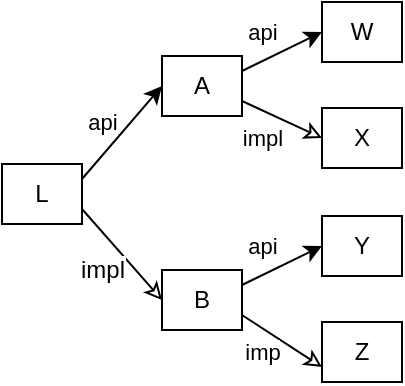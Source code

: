 <mxfile pages="3" version="11.2.5" type="device"><diagram id="7plY2zW4hJgWtppObYrL" name="Page-1"><mxGraphModel dx="1106" dy="770" grid="1" gridSize="10" guides="1" tooltips="1" connect="1" arrows="1" fold="1" page="1" pageScale="1" pageWidth="413" pageHeight="583" math="0" shadow="0"><root><mxCell id="0"/><mxCell id="1" parent="0"/><mxCell id="8zp6s7hADBYM3eCLd2NL-9" value="api" style="rounded=0;orthogonalLoop=1;jettySize=auto;html=1;exitX=1;exitY=0.25;exitDx=0;exitDy=0;entryX=0;entryY=0.5;entryDx=0;entryDy=0;" parent="1" source="8zp6s7hADBYM3eCLd2NL-1" target="8zp6s7hADBYM3eCLd2NL-3" edge="1"><mxGeometry x="-0.083" y="11" relative="1" as="geometry"><mxPoint as="offset"/></mxGeometry></mxCell><mxCell id="8zp6s7hADBYM3eCLd2NL-12" style="edgeStyle=none;rounded=0;orthogonalLoop=1;jettySize=auto;html=1;exitX=1;exitY=0.75;exitDx=0;exitDy=0;entryX=0;entryY=0.5;entryDx=0;entryDy=0;endArrow=classic;endFill=0;" parent="1" source="8zp6s7hADBYM3eCLd2NL-1" target="8zp6s7hADBYM3eCLd2NL-8" edge="1"><mxGeometry relative="1" as="geometry"/></mxCell><mxCell id="8zp6s7hADBYM3eCLd2NL-21" value="impl" style="text;html=1;resizable=0;points=[];align=center;verticalAlign=middle;labelBackgroundColor=#ffffff;" parent="8zp6s7hADBYM3eCLd2NL-12" vertex="1" connectable="0"><mxGeometry x="-0.099" relative="1" as="geometry"><mxPoint x="-8" y="10" as="offset"/></mxGeometry></mxCell><mxCell id="8zp6s7hADBYM3eCLd2NL-1" value="L" style="rounded=0;whiteSpace=wrap;html=1;" parent="1" vertex="1"><mxGeometry x="40" y="91" width="40" height="30" as="geometry"/></mxCell><mxCell id="8zp6s7hADBYM3eCLd2NL-10" value="api" style="edgeStyle=none;rounded=0;orthogonalLoop=1;jettySize=auto;html=1;exitX=1;exitY=0.25;exitDx=0;exitDy=0;entryX=0;entryY=0.5;entryDx=0;entryDy=0;" parent="1" source="8zp6s7hADBYM3eCLd2NL-3" target="8zp6s7hADBYM3eCLd2NL-4" edge="1"><mxGeometry x="-0.212" y="13" relative="1" as="geometry"><mxPoint as="offset"/></mxGeometry></mxCell><mxCell id="8zp6s7hADBYM3eCLd2NL-13" value="impl" style="edgeStyle=none;rounded=0;orthogonalLoop=1;jettySize=auto;html=1;exitX=1;exitY=0.75;exitDx=0;exitDy=0;entryX=0;entryY=0.5;entryDx=0;entryDy=0;endArrow=classic;endFill=0;" parent="1" source="8zp6s7hADBYM3eCLd2NL-3" target="8zp6s7hADBYM3eCLd2NL-5" edge="1"><mxGeometry x="-0.236" y="-13" relative="1" as="geometry"><mxPoint as="offset"/></mxGeometry></mxCell><mxCell id="8zp6s7hADBYM3eCLd2NL-3" value="A" style="rounded=0;whiteSpace=wrap;html=1;" parent="1" vertex="1"><mxGeometry x="120" y="37" width="40" height="30" as="geometry"/></mxCell><mxCell id="8zp6s7hADBYM3eCLd2NL-4" value="W" style="rounded=0;whiteSpace=wrap;html=1;" parent="1" vertex="1"><mxGeometry x="200" y="10" width="40" height="30" as="geometry"/></mxCell><mxCell id="8zp6s7hADBYM3eCLd2NL-5" value="X" style="rounded=0;whiteSpace=wrap;html=1;" parent="1" vertex="1"><mxGeometry x="200" y="63" width="40" height="30" as="geometry"/></mxCell><mxCell id="8zp6s7hADBYM3eCLd2NL-6" value="Y" style="rounded=0;whiteSpace=wrap;html=1;" parent="1" vertex="1"><mxGeometry x="200" y="117" width="40" height="30" as="geometry"/></mxCell><mxCell id="8zp6s7hADBYM3eCLd2NL-7" value="Z" style="rounded=0;whiteSpace=wrap;html=1;" parent="1" vertex="1"><mxGeometry x="200" y="170" width="40" height="30" as="geometry"/></mxCell><mxCell id="8zp6s7hADBYM3eCLd2NL-11" style="edgeStyle=none;rounded=0;orthogonalLoop=1;jettySize=auto;html=1;exitX=1;exitY=0.25;exitDx=0;exitDy=0;entryX=0;entryY=0.5;entryDx=0;entryDy=0;" parent="1" source="8zp6s7hADBYM3eCLd2NL-8" target="8zp6s7hADBYM3eCLd2NL-6" edge="1"><mxGeometry relative="1" as="geometry"/></mxCell><mxCell id="8zp6s7hADBYM3eCLd2NL-16" value="&lt;span style=&quot;font-size: 11px&quot;&gt;api&lt;/span&gt;" style="text;html=1;resizable=0;points=[];align=center;verticalAlign=middle;labelBackgroundColor=#ffffff;" parent="8zp6s7hADBYM3eCLd2NL-11" vertex="1" connectable="0"><mxGeometry x="-0.187" y="3" relative="1" as="geometry"><mxPoint x="-5" y="-9" as="offset"/></mxGeometry></mxCell><mxCell id="8zp6s7hADBYM3eCLd2NL-14" value="imp" style="edgeStyle=none;rounded=0;orthogonalLoop=1;jettySize=auto;html=1;exitX=1;exitY=0.75;exitDx=0;exitDy=0;entryX=0;entryY=0.75;entryDx=0;entryDy=0;endArrow=classic;endFill=0;" parent="1" source="8zp6s7hADBYM3eCLd2NL-8" target="8zp6s7hADBYM3eCLd2NL-7" edge="1"><mxGeometry x="-0.226" y="-10" relative="1" as="geometry"><mxPoint as="offset"/></mxGeometry></mxCell><mxCell id="8zp6s7hADBYM3eCLd2NL-8" value="B" style="rounded=0;whiteSpace=wrap;html=1;" parent="1" vertex="1"><mxGeometry x="120" y="144" width="40" height="30" as="geometry"/></mxCell></root></mxGraphModel></diagram><diagram id="YFJcWVsX8Rmuotjlaydx" name="Page-2"><mxGraphModel dx="1106" dy="770" grid="1" gridSize="10" guides="1" tooltips="1" connect="1" arrows="1" fold="1" page="1" pageScale="1" pageWidth="413" pageHeight="583" math="0" shadow="0"><root><mxCell id="1_zsMOJ94lm5Hg4yNlQI-0"/><mxCell id="1_zsMOJ94lm5Hg4yNlQI-1" parent="1_zsMOJ94lm5Hg4yNlQI-0"/><mxCell id="bI2mkV9JmHhzaybwgOF4-0" value="api" style="rounded=0;orthogonalLoop=1;jettySize=auto;html=1;exitX=1;exitY=0.25;exitDx=0;exitDy=0;entryX=0;entryY=0.5;entryDx=0;entryDy=0;" parent="1_zsMOJ94lm5Hg4yNlQI-1" source="bI2mkV9JmHhzaybwgOF4-3" target="bI2mkV9JmHhzaybwgOF4-6" edge="1"><mxGeometry x="-0.083" y="11" relative="1" as="geometry"><mxPoint as="offset"/></mxGeometry></mxCell><mxCell id="bI2mkV9JmHhzaybwgOF4-1" style="edgeStyle=none;rounded=0;orthogonalLoop=1;jettySize=auto;html=1;exitX=1;exitY=0.75;exitDx=0;exitDy=0;entryX=0;entryY=0.5;entryDx=0;entryDy=0;endArrow=classic;endFill=0;" parent="1_zsMOJ94lm5Hg4yNlQI-1" source="bI2mkV9JmHhzaybwgOF4-3" target="bI2mkV9JmHhzaybwgOF4-14" edge="1"><mxGeometry relative="1" as="geometry"/></mxCell><mxCell id="bI2mkV9JmHhzaybwgOF4-2" value="impl" style="text;html=1;resizable=0;points=[];align=center;verticalAlign=middle;labelBackgroundColor=#ffffff;" parent="bI2mkV9JmHhzaybwgOF4-1" vertex="1" connectable="0"><mxGeometry x="-0.099" relative="1" as="geometry"><mxPoint x="-8" y="10" as="offset"/></mxGeometry></mxCell><mxCell id="bI2mkV9JmHhzaybwgOF4-3" value="L" style="rounded=0;whiteSpace=wrap;html=1;fillColor=#dae8fc;strokeColor=#6c8ebf;" parent="1_zsMOJ94lm5Hg4yNlQI-1" vertex="1"><mxGeometry x="120" y="93" width="40" height="30" as="geometry"/></mxCell><mxCell id="bI2mkV9JmHhzaybwgOF4-4" value="api" style="edgeStyle=none;rounded=0;orthogonalLoop=1;jettySize=auto;html=1;exitX=1;exitY=0.25;exitDx=0;exitDy=0;entryX=0;entryY=0.5;entryDx=0;entryDy=0;" parent="1_zsMOJ94lm5Hg4yNlQI-1" source="bI2mkV9JmHhzaybwgOF4-6" target="bI2mkV9JmHhzaybwgOF4-7" edge="1"><mxGeometry x="-0.212" y="13" relative="1" as="geometry"><mxPoint as="offset"/></mxGeometry></mxCell><mxCell id="bI2mkV9JmHhzaybwgOF4-5" value="impl" style="edgeStyle=none;rounded=0;orthogonalLoop=1;jettySize=auto;html=1;exitX=1;exitY=0.75;exitDx=0;exitDy=0;entryX=0;entryY=0.5;entryDx=0;entryDy=0;endArrow=classic;endFill=0;" parent="1_zsMOJ94lm5Hg4yNlQI-1" source="bI2mkV9JmHhzaybwgOF4-6" target="bI2mkV9JmHhzaybwgOF4-8" edge="1"><mxGeometry x="-0.236" y="-13" relative="1" as="geometry"><mxPoint as="offset"/></mxGeometry></mxCell><mxCell id="bI2mkV9JmHhzaybwgOF4-6" value="A" style="rounded=0;whiteSpace=wrap;html=1;fillColor=#dae8fc;strokeColor=#6c8ebf;" parent="1_zsMOJ94lm5Hg4yNlQI-1" vertex="1"><mxGeometry x="200" y="39" width="40" height="30" as="geometry"/></mxCell><mxCell id="bI2mkV9JmHhzaybwgOF4-7" value="W" style="rounded=0;whiteSpace=wrap;html=1;fillColor=#dae8fc;strokeColor=#6c8ebf;" parent="1_zsMOJ94lm5Hg4yNlQI-1" vertex="1"><mxGeometry x="280" y="12" width="40" height="30" as="geometry"/></mxCell><mxCell id="bI2mkV9JmHhzaybwgOF4-8" value="X" style="rounded=0;whiteSpace=wrap;html=1;" parent="1_zsMOJ94lm5Hg4yNlQI-1" vertex="1"><mxGeometry x="280" y="65" width="40" height="30" as="geometry"/></mxCell><mxCell id="bI2mkV9JmHhzaybwgOF4-9" value="Y" style="rounded=0;whiteSpace=wrap;html=1;" parent="1_zsMOJ94lm5Hg4yNlQI-1" vertex="1"><mxGeometry x="280" y="119" width="40" height="30" as="geometry"/></mxCell><mxCell id="bI2mkV9JmHhzaybwgOF4-10" value="Z" style="rounded=0;whiteSpace=wrap;html=1;" parent="1_zsMOJ94lm5Hg4yNlQI-1" vertex="1"><mxGeometry x="280" y="172" width="40" height="30" as="geometry"/></mxCell><mxCell id="bI2mkV9JmHhzaybwgOF4-11" style="edgeStyle=none;rounded=0;orthogonalLoop=1;jettySize=auto;html=1;exitX=1;exitY=0.25;exitDx=0;exitDy=0;entryX=0;entryY=0.5;entryDx=0;entryDy=0;" parent="1_zsMOJ94lm5Hg4yNlQI-1" source="bI2mkV9JmHhzaybwgOF4-14" target="bI2mkV9JmHhzaybwgOF4-9" edge="1"><mxGeometry relative="1" as="geometry"/></mxCell><mxCell id="bI2mkV9JmHhzaybwgOF4-12" value="&lt;span style=&quot;font-size: 11px&quot;&gt;api&lt;/span&gt;" style="text;html=1;resizable=0;points=[];align=center;verticalAlign=middle;labelBackgroundColor=#ffffff;" parent="bI2mkV9JmHhzaybwgOF4-11" vertex="1" connectable="0"><mxGeometry x="-0.187" y="3" relative="1" as="geometry"><mxPoint x="-5" y="-9" as="offset"/></mxGeometry></mxCell><mxCell id="bI2mkV9JmHhzaybwgOF4-13" value="imp" style="edgeStyle=none;rounded=0;orthogonalLoop=1;jettySize=auto;html=1;exitX=1;exitY=0.75;exitDx=0;exitDy=0;entryX=0;entryY=0.75;entryDx=0;entryDy=0;endArrow=classic;endFill=0;" parent="1_zsMOJ94lm5Hg4yNlQI-1" source="bI2mkV9JmHhzaybwgOF4-14" target="bI2mkV9JmHhzaybwgOF4-10" edge="1"><mxGeometry x="-0.226" y="-10" relative="1" as="geometry"><mxPoint as="offset"/></mxGeometry></mxCell><mxCell id="bI2mkV9JmHhzaybwgOF4-14" value="B" style="rounded=0;whiteSpace=wrap;html=1;" parent="1_zsMOJ94lm5Hg4yNlQI-1" vertex="1"><mxGeometry x="200" y="146" width="40" height="30" as="geometry"/></mxCell><mxCell id="irV33H5HT4ocjEy6Ss4t-2" style="edgeStyle=orthogonalEdgeStyle;rounded=0;orthogonalLoop=1;jettySize=auto;html=1;exitX=1;exitY=0.5;exitDx=0;exitDy=0;entryX=0;entryY=0.5;entryDx=0;entryDy=0;endArrow=open;endFill=0;" edge="1" parent="1_zsMOJ94lm5Hg4yNlQI-1" target="bI2mkV9JmHhzaybwgOF4-3"><mxGeometry relative="1" as="geometry"><mxPoint x="99" y="108" as="sourcePoint"/></mxGeometry></mxCell><mxCell id="irV33H5HT4ocjEy6Ss4t-4" value="&lt;span style=&quot;white-space: normal&quot;&gt;consumer&lt;/span&gt;&lt;br style=&quot;white-space: normal&quot;&gt;&lt;span style=&quot;white-space: normal&quot;&gt;project&lt;/span&gt;" style="rounded=1;whiteSpace=wrap;html=1;fillColor=#ffe6cc;strokeColor=#d79b00;" vertex="1" parent="1_zsMOJ94lm5Hg4yNlQI-1"><mxGeometry x="10" y="88" width="90" height="40" as="geometry"/></mxCell><mxCell id="BMRecKKMI7zdufuiNnZG-0" value="&lt;font color=&quot;#7ea6e0&quot;&gt;Classpath at&amp;nbsp;compile time&lt;/font&gt;" style="text;html=1;resizable=0;points=[];autosize=1;align=left;verticalAlign=top;spacingTop=-4;" vertex="1" parent="1_zsMOJ94lm5Hg4yNlQI-1"><mxGeometry x="10" y="10" width="150" height="20" as="geometry"/></mxCell></root></mxGraphModel></diagram><diagram id="H5Lp7e5hHGav312z-X7t" name="Page-3"><mxGraphModel dx="1106" dy="770" grid="1" gridSize="10" guides="1" tooltips="1" connect="1" arrows="1" fold="1" page="1" pageScale="1" pageWidth="413" pageHeight="583" math="0" shadow="0"><root><mxCell id="70s0qeblboUmxx_5RTGB-0"/><mxCell id="70s0qeblboUmxx_5RTGB-1" parent="70s0qeblboUmxx_5RTGB-0"/><mxCell id="GpM6tm0XK2Y6oFXxsnZa-0" value="api" style="rounded=0;orthogonalLoop=1;jettySize=auto;html=1;exitX=1;exitY=0.25;exitDx=0;exitDy=0;entryX=0;entryY=0.5;entryDx=0;entryDy=0;" parent="70s0qeblboUmxx_5RTGB-1" source="GpM6tm0XK2Y6oFXxsnZa-3" target="GpM6tm0XK2Y6oFXxsnZa-6" edge="1"><mxGeometry x="-0.083" y="11" relative="1" as="geometry"><mxPoint as="offset"/></mxGeometry></mxCell><mxCell id="GpM6tm0XK2Y6oFXxsnZa-1" style="edgeStyle=none;rounded=0;orthogonalLoop=1;jettySize=auto;html=1;exitX=1;exitY=0.75;exitDx=0;exitDy=0;entryX=0;entryY=0.5;entryDx=0;entryDy=0;endArrow=classic;endFill=0;" parent="70s0qeblboUmxx_5RTGB-1" source="GpM6tm0XK2Y6oFXxsnZa-3" target="GpM6tm0XK2Y6oFXxsnZa-14" edge="1"><mxGeometry relative="1" as="geometry"/></mxCell><mxCell id="GpM6tm0XK2Y6oFXxsnZa-2" value="impl" style="text;html=1;resizable=0;points=[];align=center;verticalAlign=middle;labelBackgroundColor=#ffffff;" parent="GpM6tm0XK2Y6oFXxsnZa-1" vertex="1" connectable="0"><mxGeometry x="-0.099" relative="1" as="geometry"><mxPoint x="-8" y="10" as="offset"/></mxGeometry></mxCell><mxCell id="GpM6tm0XK2Y6oFXxsnZa-3" value="L" style="rounded=0;whiteSpace=wrap;html=1;fillColor=#e1d5e7;strokeColor=#9673a6;" parent="70s0qeblboUmxx_5RTGB-1" vertex="1"><mxGeometry x="120" y="91" width="40" height="30" as="geometry"/></mxCell><mxCell id="GpM6tm0XK2Y6oFXxsnZa-4" value="api" style="edgeStyle=none;rounded=0;orthogonalLoop=1;jettySize=auto;html=1;exitX=1;exitY=0.25;exitDx=0;exitDy=0;entryX=0;entryY=0.5;entryDx=0;entryDy=0;" parent="70s0qeblboUmxx_5RTGB-1" source="GpM6tm0XK2Y6oFXxsnZa-6" target="GpM6tm0XK2Y6oFXxsnZa-7" edge="1"><mxGeometry x="-0.212" y="13" relative="1" as="geometry"><mxPoint as="offset"/></mxGeometry></mxCell><mxCell id="GpM6tm0XK2Y6oFXxsnZa-5" value="impl" style="edgeStyle=none;rounded=0;orthogonalLoop=1;jettySize=auto;html=1;exitX=1;exitY=0.75;exitDx=0;exitDy=0;entryX=0;entryY=0.5;entryDx=0;entryDy=0;endArrow=classic;endFill=0;" parent="70s0qeblboUmxx_5RTGB-1" source="GpM6tm0XK2Y6oFXxsnZa-6" target="GpM6tm0XK2Y6oFXxsnZa-8" edge="1"><mxGeometry x="-0.236" y="-13" relative="1" as="geometry"><mxPoint as="offset"/></mxGeometry></mxCell><mxCell id="GpM6tm0XK2Y6oFXxsnZa-6" value="A" style="rounded=0;whiteSpace=wrap;html=1;fillColor=#e1d5e7;strokeColor=#9673a6;" parent="70s0qeblboUmxx_5RTGB-1" vertex="1"><mxGeometry x="200" y="37" width="40" height="30" as="geometry"/></mxCell><mxCell id="GpM6tm0XK2Y6oFXxsnZa-7" value="W" style="rounded=0;whiteSpace=wrap;html=1;fillColor=#e1d5e7;strokeColor=#9673a6;" parent="70s0qeblboUmxx_5RTGB-1" vertex="1"><mxGeometry x="280" y="10" width="40" height="30" as="geometry"/></mxCell><mxCell id="GpM6tm0XK2Y6oFXxsnZa-8" value="X" style="rounded=0;whiteSpace=wrap;html=1;fillColor=#e1d5e7;strokeColor=#9673a6;" parent="70s0qeblboUmxx_5RTGB-1" vertex="1"><mxGeometry x="280" y="63" width="40" height="30" as="geometry"/></mxCell><mxCell id="GpM6tm0XK2Y6oFXxsnZa-9" value="Y" style="rounded=0;whiteSpace=wrap;html=1;fillColor=#e1d5e7;strokeColor=#9673a6;" parent="70s0qeblboUmxx_5RTGB-1" vertex="1"><mxGeometry x="280" y="117" width="40" height="30" as="geometry"/></mxCell><mxCell id="GpM6tm0XK2Y6oFXxsnZa-10" value="Z" style="rounded=0;whiteSpace=wrap;html=1;fillColor=#e1d5e7;strokeColor=#9673a6;" parent="70s0qeblboUmxx_5RTGB-1" vertex="1"><mxGeometry x="280" y="170" width="40" height="30" as="geometry"/></mxCell><mxCell id="GpM6tm0XK2Y6oFXxsnZa-11" style="edgeStyle=none;rounded=0;orthogonalLoop=1;jettySize=auto;html=1;exitX=1;exitY=0.25;exitDx=0;exitDy=0;entryX=0;entryY=0.5;entryDx=0;entryDy=0;" parent="70s0qeblboUmxx_5RTGB-1" source="GpM6tm0XK2Y6oFXxsnZa-14" target="GpM6tm0XK2Y6oFXxsnZa-9" edge="1"><mxGeometry relative="1" as="geometry"/></mxCell><mxCell id="GpM6tm0XK2Y6oFXxsnZa-12" value="&lt;span style=&quot;font-size: 11px&quot;&gt;api&lt;/span&gt;" style="text;html=1;resizable=0;points=[];align=center;verticalAlign=middle;labelBackgroundColor=#ffffff;" parent="GpM6tm0XK2Y6oFXxsnZa-11" vertex="1" connectable="0"><mxGeometry x="-0.187" y="3" relative="1" as="geometry"><mxPoint x="-5" y="-9" as="offset"/></mxGeometry></mxCell><mxCell id="GpM6tm0XK2Y6oFXxsnZa-13" value="imp" style="edgeStyle=none;rounded=0;orthogonalLoop=1;jettySize=auto;html=1;exitX=1;exitY=0.75;exitDx=0;exitDy=0;entryX=0;entryY=0.75;entryDx=0;entryDy=0;endArrow=classic;endFill=0;" parent="70s0qeblboUmxx_5RTGB-1" source="GpM6tm0XK2Y6oFXxsnZa-14" target="GpM6tm0XK2Y6oFXxsnZa-10" edge="1"><mxGeometry x="-0.226" y="-10" relative="1" as="geometry"><mxPoint as="offset"/></mxGeometry></mxCell><mxCell id="GpM6tm0XK2Y6oFXxsnZa-14" value="B" style="rounded=0;whiteSpace=wrap;html=1;fillColor=#e1d5e7;strokeColor=#9673a6;" parent="70s0qeblboUmxx_5RTGB-1" vertex="1"><mxGeometry x="200" y="144" width="40" height="30" as="geometry"/></mxCell><mxCell id="Uk8yCSVf6BQCmuc3eSXn-0" style="edgeStyle=orthogonalEdgeStyle;rounded=0;orthogonalLoop=1;jettySize=auto;html=1;exitX=1;exitY=0.5;exitDx=0;exitDy=0;entryX=0;entryY=0.5;entryDx=0;entryDy=0;endArrow=open;endFill=0;" edge="1" parent="70s0qeblboUmxx_5RTGB-1"><mxGeometry relative="1" as="geometry"><mxPoint x="99" y="108" as="sourcePoint"/><mxPoint x="120" y="108" as="targetPoint"/></mxGeometry></mxCell><mxCell id="Uk8yCSVf6BQCmuc3eSXn-1" value="&lt;span style=&quot;white-space: normal&quot;&gt;consumer&lt;/span&gt;&lt;br style=&quot;white-space: normal&quot;&gt;&lt;span style=&quot;white-space: normal&quot;&gt;project&lt;/span&gt;" style="rounded=1;whiteSpace=wrap;html=1;fillColor=#ffe6cc;strokeColor=#d79b00;" vertex="1" parent="70s0qeblboUmxx_5RTGB-1"><mxGeometry x="10" y="88" width="90" height="40" as="geometry"/></mxCell><mxCell id="l98fhwwzrNVBNout8ACI-0" value="&lt;span style=&quot;color: rgb(166 , 128 , 184)&quot;&gt;Classpath at&amp;nbsp;&lt;/span&gt;&lt;font color=&quot;#a680b8&quot;&gt;run time&lt;/font&gt;" style="text;html=1;resizable=0;points=[];autosize=1;align=left;verticalAlign=top;spacingTop=-4;" vertex="1" parent="70s0qeblboUmxx_5RTGB-1"><mxGeometry x="10" y="10" width="130" height="20" as="geometry"/></mxCell></root></mxGraphModel></diagram></mxfile>